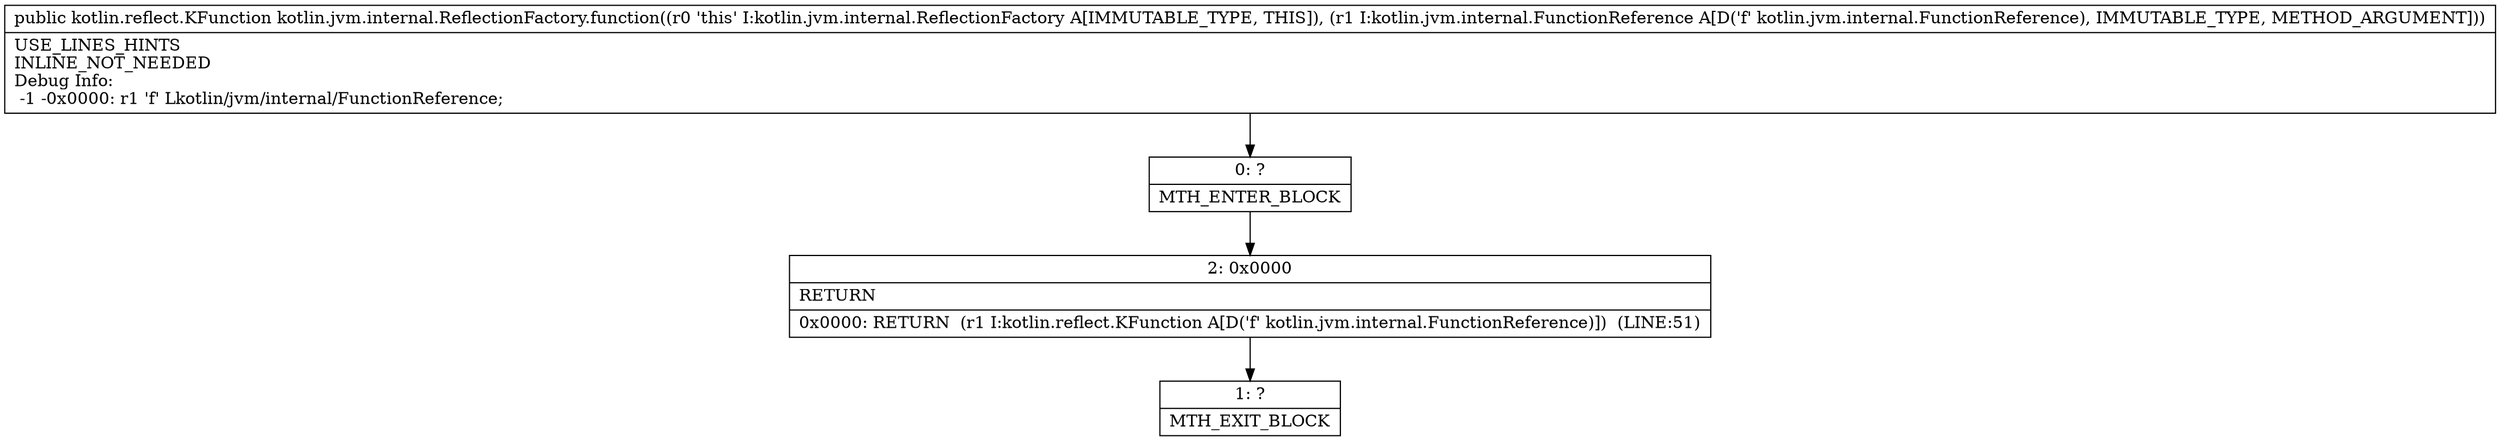 digraph "CFG forkotlin.jvm.internal.ReflectionFactory.function(Lkotlin\/jvm\/internal\/FunctionReference;)Lkotlin\/reflect\/KFunction;" {
Node_0 [shape=record,label="{0\:\ ?|MTH_ENTER_BLOCK\l}"];
Node_2 [shape=record,label="{2\:\ 0x0000|RETURN\l|0x0000: RETURN  (r1 I:kotlin.reflect.KFunction A[D('f' kotlin.jvm.internal.FunctionReference)])  (LINE:51)\l}"];
Node_1 [shape=record,label="{1\:\ ?|MTH_EXIT_BLOCK\l}"];
MethodNode[shape=record,label="{public kotlin.reflect.KFunction kotlin.jvm.internal.ReflectionFactory.function((r0 'this' I:kotlin.jvm.internal.ReflectionFactory A[IMMUTABLE_TYPE, THIS]), (r1 I:kotlin.jvm.internal.FunctionReference A[D('f' kotlin.jvm.internal.FunctionReference), IMMUTABLE_TYPE, METHOD_ARGUMENT]))  | USE_LINES_HINTS\lINLINE_NOT_NEEDED\lDebug Info:\l  \-1 \-0x0000: r1 'f' Lkotlin\/jvm\/internal\/FunctionReference;\l}"];
MethodNode -> Node_0;Node_0 -> Node_2;
Node_2 -> Node_1;
}

